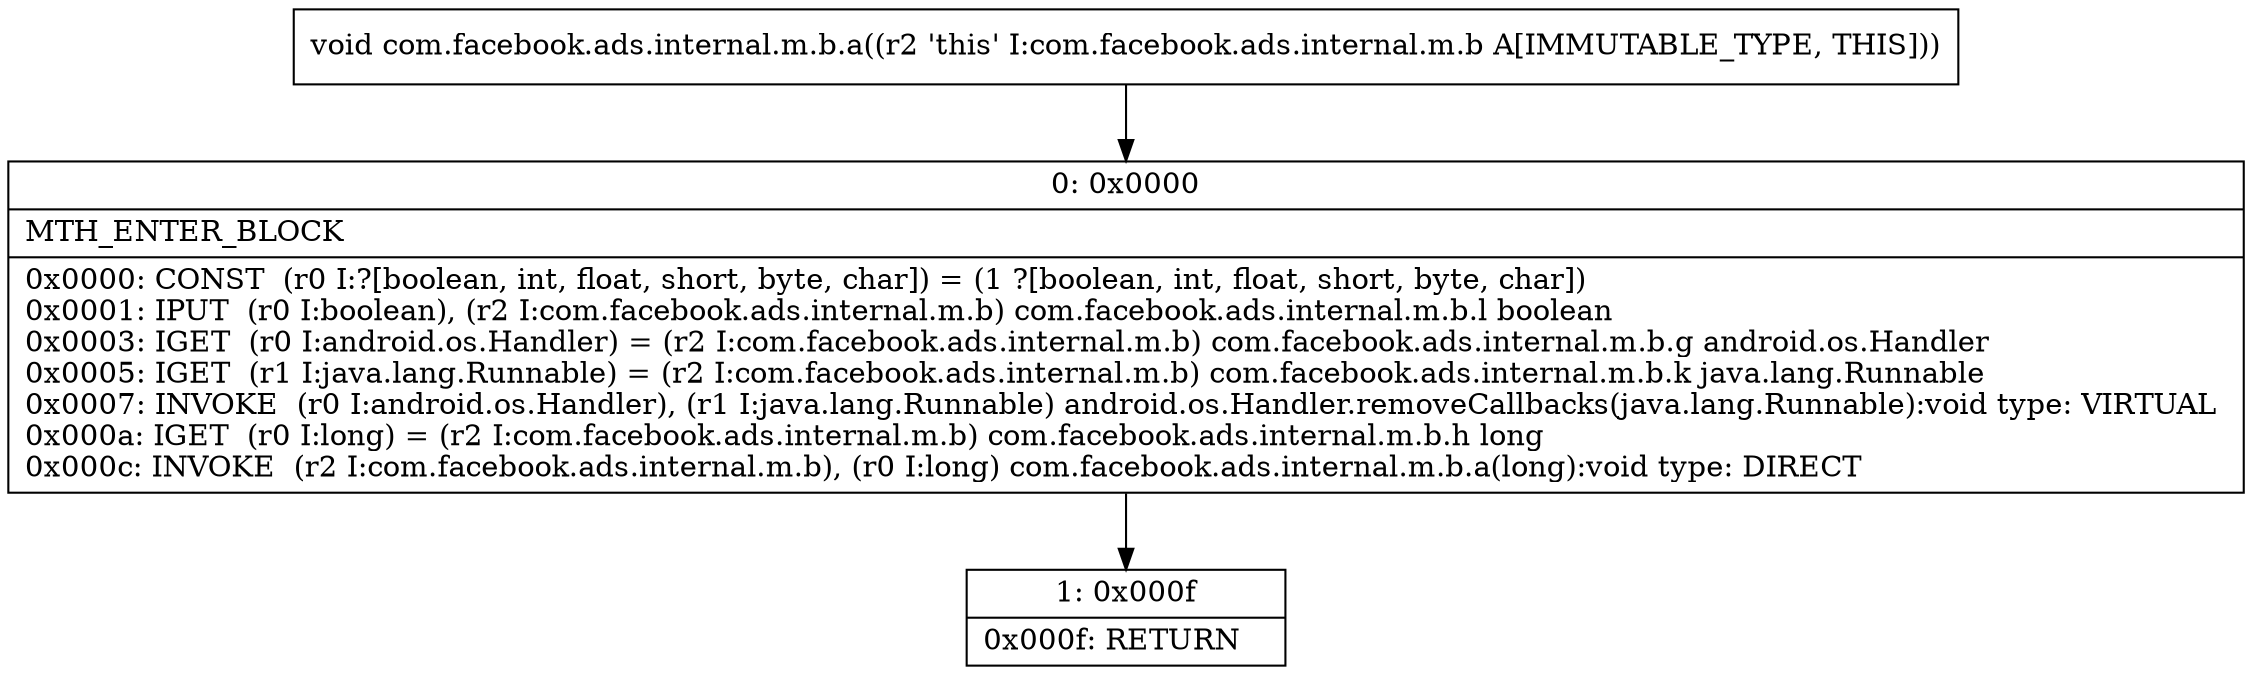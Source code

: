 digraph "CFG forcom.facebook.ads.internal.m.b.a()V" {
Node_0 [shape=record,label="{0\:\ 0x0000|MTH_ENTER_BLOCK\l|0x0000: CONST  (r0 I:?[boolean, int, float, short, byte, char]) = (1 ?[boolean, int, float, short, byte, char]) \l0x0001: IPUT  (r0 I:boolean), (r2 I:com.facebook.ads.internal.m.b) com.facebook.ads.internal.m.b.l boolean \l0x0003: IGET  (r0 I:android.os.Handler) = (r2 I:com.facebook.ads.internal.m.b) com.facebook.ads.internal.m.b.g android.os.Handler \l0x0005: IGET  (r1 I:java.lang.Runnable) = (r2 I:com.facebook.ads.internal.m.b) com.facebook.ads.internal.m.b.k java.lang.Runnable \l0x0007: INVOKE  (r0 I:android.os.Handler), (r1 I:java.lang.Runnable) android.os.Handler.removeCallbacks(java.lang.Runnable):void type: VIRTUAL \l0x000a: IGET  (r0 I:long) = (r2 I:com.facebook.ads.internal.m.b) com.facebook.ads.internal.m.b.h long \l0x000c: INVOKE  (r2 I:com.facebook.ads.internal.m.b), (r0 I:long) com.facebook.ads.internal.m.b.a(long):void type: DIRECT \l}"];
Node_1 [shape=record,label="{1\:\ 0x000f|0x000f: RETURN   \l}"];
MethodNode[shape=record,label="{void com.facebook.ads.internal.m.b.a((r2 'this' I:com.facebook.ads.internal.m.b A[IMMUTABLE_TYPE, THIS])) }"];
MethodNode -> Node_0;
Node_0 -> Node_1;
}

